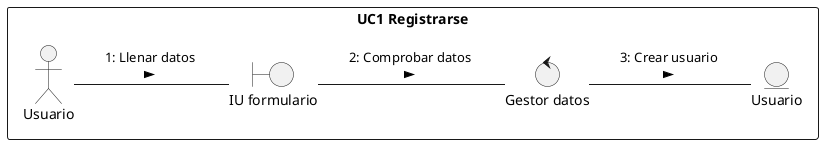 @startuml r11
/'
    Crear el diagrama de clases de análisis y de colaboración de los casos de uso prioritarios del proyecto.

    Para conseguir el diagrama de clases seguir los siguientes pasos:

    1. Identificar las clases Entidad (Modelo)
    2. Identificar las clases Interfaz (Vista)
    3. Identificar las clases Control (Controlador)
    4. Identificar las relaciones entre estas clases
    
    Este diagrama debe ser específico de un caso de uso y las clases deben ser representadas con sus estereotipos.
    
    Para conseguir el diagrama de colaboración, identifique las relaciones (enlaces) entre los objetos y los requerimientos (mensajes) sobre cada objeto involucrado en la descripción del caso de uso.
'/
left to right direction

rectangle "UC1 Registrarse"{
    actor Usuario 
    entity Usuario as e1
    boundary "IU formulario" as i1
    control "Gestor datos" as c1
}
Usuario -- i1 : "1: Llenar datos \n >"
i1 -- c1 : "2: Comprobar datos \n >"
c1 -- e1 : "3: Crear usuario \n >"



@enduml